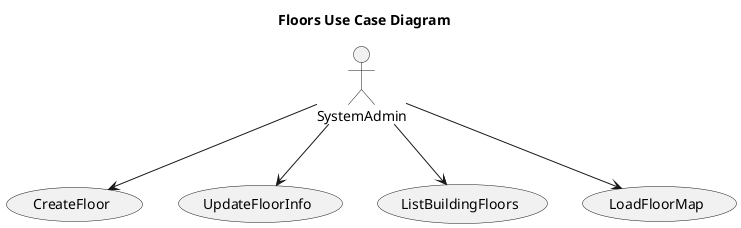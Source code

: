 @startuml
title Floors Use Case Diagram

actor SystemAdmin as A
usecase (CreateFloor) as CF
usecase (UpdateFloorInfo) as UFI
usecase (ListBuildingFloors) as LBF
usecase (LoadFloorMap) as LFM

A --> CF
A --> UFI
A --> LBF
A --> LFM
@enduml

